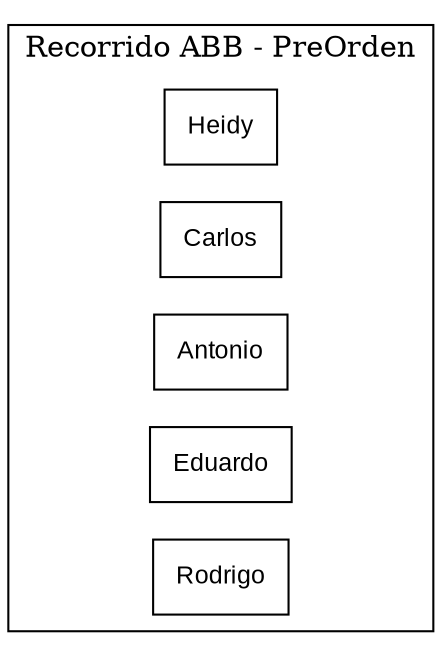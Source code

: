 digraph G{ rankdir = LR
node [shape=box fontsize=12 fontname="Arial"];
subgraph cluster1 {
label="Recorrido ABB - PreOrden"; 
node[label =" Heidy "]ABBHeidy;
node[label =" Carlos "]ABBCarlos;
node[label =" Antonio "]ABBAntonio;
node[label =" Eduardo "]ABBEduardo;
node[label =" Rodrigo "]ABBRodrigo;

}
}
